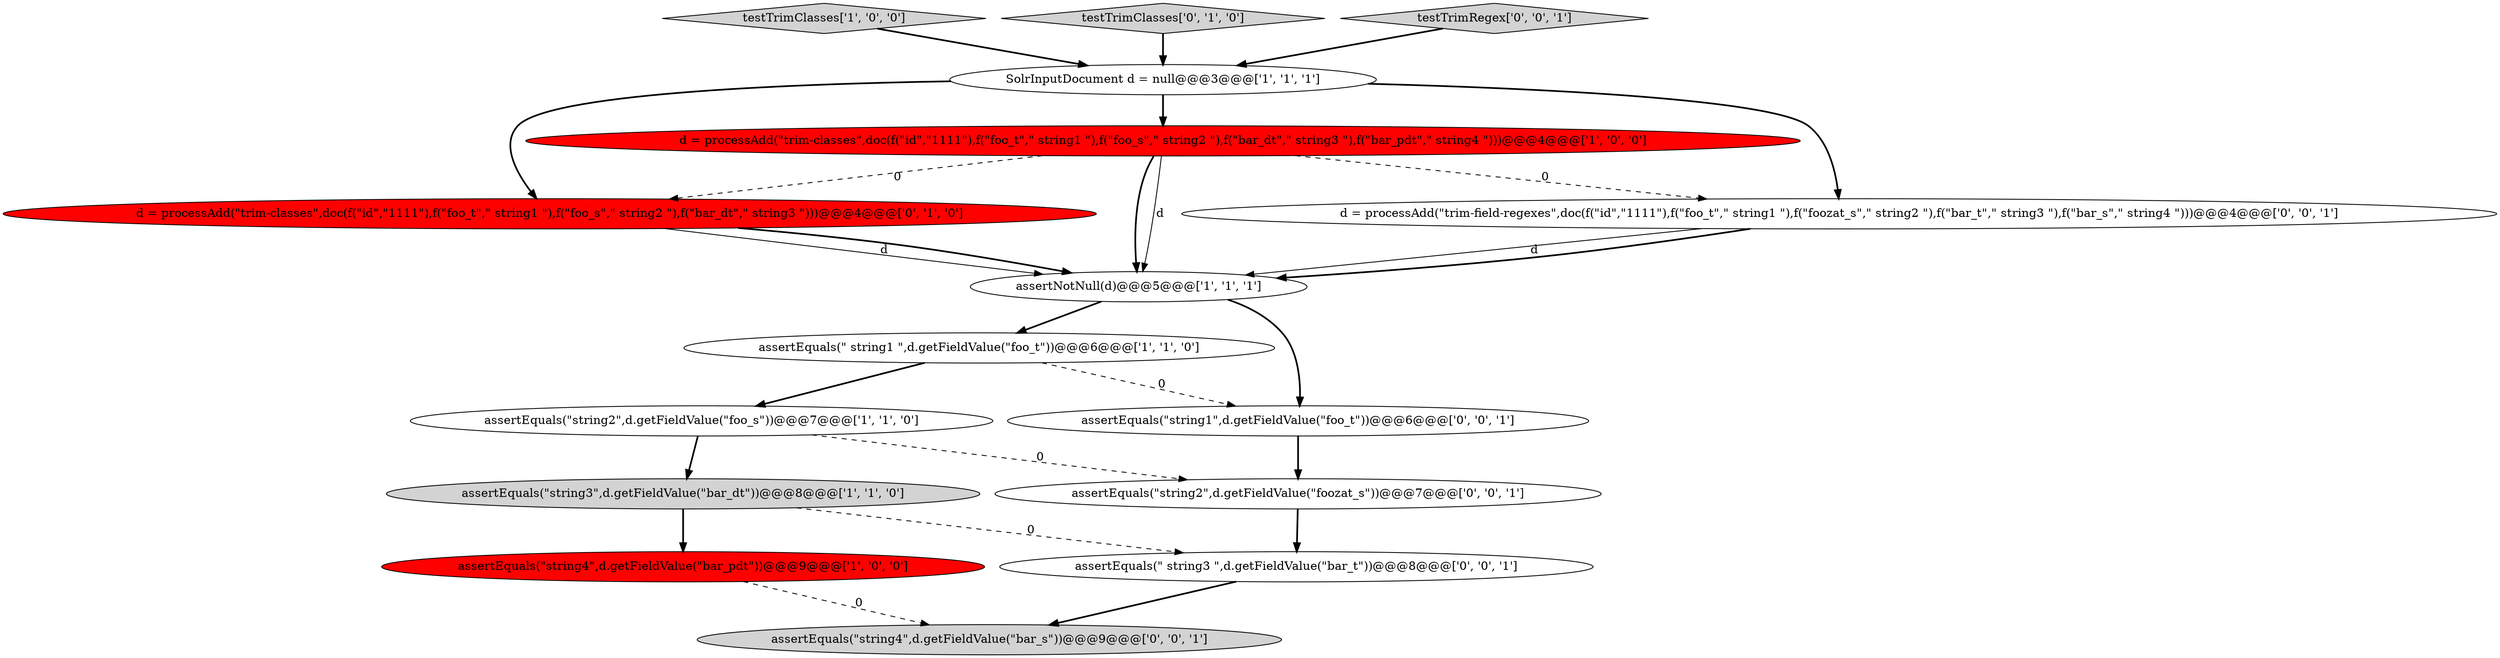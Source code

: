 digraph {
2 [style = filled, label = "testTrimClasses['1', '0', '0']", fillcolor = lightgray, shape = diamond image = "AAA0AAABBB1BBB"];
9 [style = filled, label = "d = processAdd(\"trim-classes\",doc(f(\"id\",\"1111\"),f(\"foo_t\",\" string1 \"),f(\"foo_s\",\" string2 \"),f(\"bar_dt\",\" string3 \")))@@@4@@@['0', '1', '0']", fillcolor = red, shape = ellipse image = "AAA1AAABBB2BBB"];
6 [style = filled, label = "assertEquals(\"string4\",d.getFieldValue(\"bar_pdt\"))@@@9@@@['1', '0', '0']", fillcolor = red, shape = ellipse image = "AAA1AAABBB1BBB"];
1 [style = filled, label = "assertNotNull(d)@@@5@@@['1', '1', '1']", fillcolor = white, shape = ellipse image = "AAA0AAABBB1BBB"];
5 [style = filled, label = "d = processAdd(\"trim-classes\",doc(f(\"id\",\"1111\"),f(\"foo_t\",\" string1 \"),f(\"foo_s\",\" string2 \"),f(\"bar_dt\",\" string3 \"),f(\"bar_pdt\",\" string4 \")))@@@4@@@['1', '0', '0']", fillcolor = red, shape = ellipse image = "AAA1AAABBB1BBB"];
3 [style = filled, label = "assertEquals(\" string1 \",d.getFieldValue(\"foo_t\"))@@@6@@@['1', '1', '0']", fillcolor = white, shape = ellipse image = "AAA0AAABBB1BBB"];
7 [style = filled, label = "assertEquals(\"string3\",d.getFieldValue(\"bar_dt\"))@@@8@@@['1', '1', '0']", fillcolor = lightgray, shape = ellipse image = "AAA0AAABBB1BBB"];
8 [style = filled, label = "testTrimClasses['0', '1', '0']", fillcolor = lightgray, shape = diamond image = "AAA0AAABBB2BBB"];
10 [style = filled, label = "assertEquals(\"string4\",d.getFieldValue(\"bar_s\"))@@@9@@@['0', '0', '1']", fillcolor = lightgray, shape = ellipse image = "AAA0AAABBB3BBB"];
13 [style = filled, label = "assertEquals(\"string1\",d.getFieldValue(\"foo_t\"))@@@6@@@['0', '0', '1']", fillcolor = white, shape = ellipse image = "AAA0AAABBB3BBB"];
15 [style = filled, label = "d = processAdd(\"trim-field-regexes\",doc(f(\"id\",\"1111\"),f(\"foo_t\",\" string1 \"),f(\"foozat_s\",\" string2 \"),f(\"bar_t\",\" string3 \"),f(\"bar_s\",\" string4 \")))@@@4@@@['0', '0', '1']", fillcolor = white, shape = ellipse image = "AAA0AAABBB3BBB"];
0 [style = filled, label = "assertEquals(\"string2\",d.getFieldValue(\"foo_s\"))@@@7@@@['1', '1', '0']", fillcolor = white, shape = ellipse image = "AAA0AAABBB1BBB"];
11 [style = filled, label = "assertEquals(\" string3 \",d.getFieldValue(\"bar_t\"))@@@8@@@['0', '0', '1']", fillcolor = white, shape = ellipse image = "AAA0AAABBB3BBB"];
14 [style = filled, label = "testTrimRegex['0', '0', '1']", fillcolor = lightgray, shape = diamond image = "AAA0AAABBB3BBB"];
4 [style = filled, label = "SolrInputDocument d = null@@@3@@@['1', '1', '1']", fillcolor = white, shape = ellipse image = "AAA0AAABBB1BBB"];
12 [style = filled, label = "assertEquals(\"string2\",d.getFieldValue(\"foozat_s\"))@@@7@@@['0', '0', '1']", fillcolor = white, shape = ellipse image = "AAA0AAABBB3BBB"];
4->9 [style = bold, label=""];
4->15 [style = bold, label=""];
12->11 [style = bold, label=""];
1->3 [style = bold, label=""];
7->11 [style = dashed, label="0"];
5->9 [style = dashed, label="0"];
0->12 [style = dashed, label="0"];
3->13 [style = dashed, label="0"];
2->4 [style = bold, label=""];
1->13 [style = bold, label=""];
3->0 [style = bold, label=""];
6->10 [style = dashed, label="0"];
0->7 [style = bold, label=""];
15->1 [style = solid, label="d"];
5->1 [style = bold, label=""];
13->12 [style = bold, label=""];
11->10 [style = bold, label=""];
7->6 [style = bold, label=""];
9->1 [style = solid, label="d"];
8->4 [style = bold, label=""];
9->1 [style = bold, label=""];
5->15 [style = dashed, label="0"];
4->5 [style = bold, label=""];
5->1 [style = solid, label="d"];
14->4 [style = bold, label=""];
15->1 [style = bold, label=""];
}
